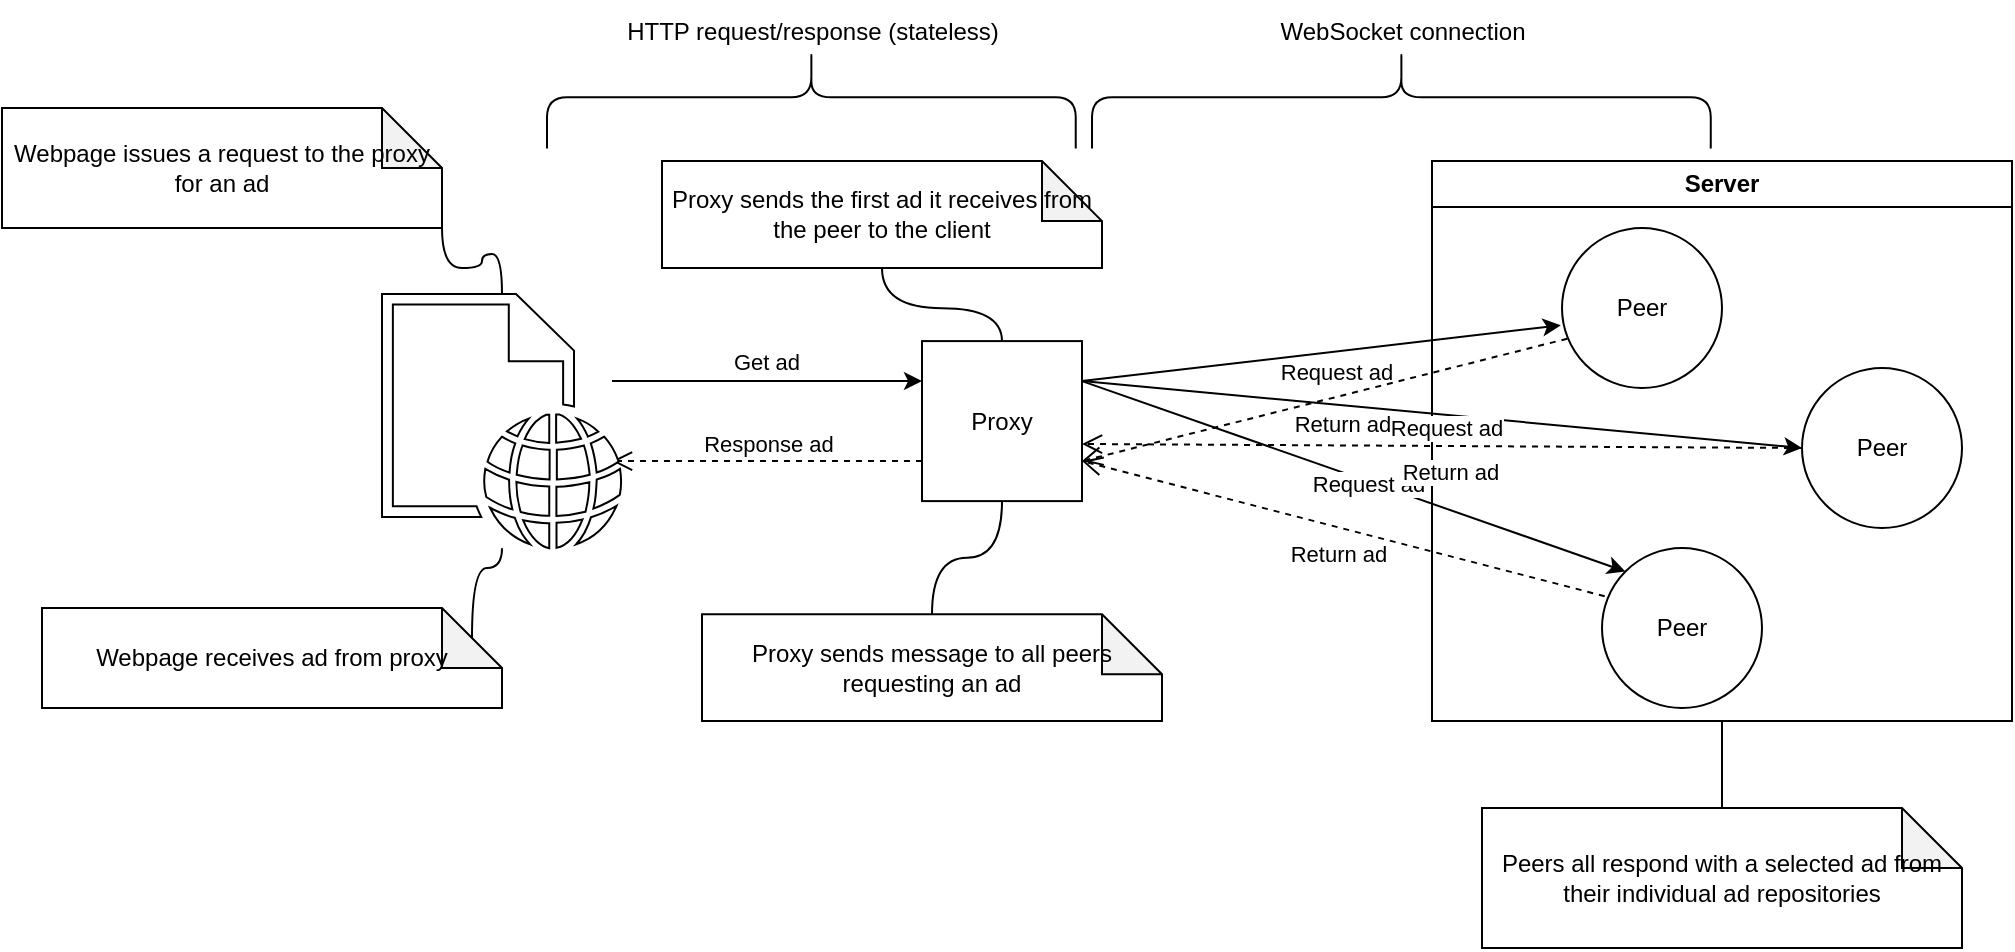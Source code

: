 <mxfile version="15.8.3" type="github">
  <diagram id="Mp-1YGDdp6dukrGIw-5F" name="Page-1">
    <mxGraphModel dx="2912" dy="1122" grid="1" gridSize="10" guides="1" tooltips="1" connect="1" arrows="1" fold="1" page="1" pageScale="1" pageWidth="850" pageHeight="1100" math="0" shadow="0">
      <root>
        <mxCell id="0" />
        <mxCell id="1" parent="0" />
        <mxCell id="11" style="edgeStyle=none;html=1;entryX=0;entryY=0.25;entryDx=0;entryDy=0;" parent="1" target="8" edge="1">
          <mxGeometry relative="1" as="geometry">
            <mxPoint x="275" y="206.55" as="targetPoint" />
            <mxPoint x="85" y="206.55" as="sourcePoint" />
          </mxGeometry>
        </mxCell>
        <mxCell id="12" value="Get ad" style="edgeLabel;html=1;align=center;verticalAlign=middle;resizable=0;points=[];" parent="11" vertex="1" connectable="0">
          <mxGeometry x="-0.207" y="-1" relative="1" as="geometry">
            <mxPoint x="15" y="-11" as="offset" />
          </mxGeometry>
        </mxCell>
        <mxCell id="14" style="edgeStyle=none;html=1;exitX=1;exitY=0.25;exitDx=0;exitDy=0;entryX=-0.008;entryY=0.608;entryDx=0;entryDy=0;entryPerimeter=0;" parent="1" source="8" target="16" edge="1">
          <mxGeometry relative="1" as="geometry" />
        </mxCell>
        <mxCell id="15" value="Request ad" style="edgeLabel;html=1;align=center;verticalAlign=middle;resizable=0;points=[];" parent="14" vertex="1" connectable="0">
          <mxGeometry x="-0.095" y="1" relative="1" as="geometry">
            <mxPoint x="19" y="9" as="offset" />
          </mxGeometry>
        </mxCell>
        <mxCell id="X4YkA7xQTJEzexPI3njo-60" style="edgeStyle=orthogonalEdgeStyle;curved=1;rounded=0;orthogonalLoop=1;jettySize=auto;html=1;exitX=0.5;exitY=1;exitDx=0;exitDy=0;endArrow=none;endFill=0;" edge="1" parent="1" source="8" target="X4YkA7xQTJEzexPI3njo-59">
          <mxGeometry relative="1" as="geometry" />
        </mxCell>
        <mxCell id="8" value="Proxy" style="whiteSpace=wrap;html=1;aspect=fixed;" parent="1" vertex="1">
          <mxGeometry x="240" y="186.55" width="80" height="80" as="geometry" />
        </mxCell>
        <mxCell id="X4YkA7xQTJEzexPI3njo-62" style="edgeStyle=orthogonalEdgeStyle;curved=1;rounded=0;orthogonalLoop=1;jettySize=auto;html=1;exitX=0.5;exitY=1;exitDx=0;exitDy=0;entryX=0.5;entryY=0;entryDx=0;entryDy=0;entryPerimeter=0;endArrow=none;endFill=0;" edge="1" parent="1" source="13" target="X4YkA7xQTJEzexPI3njo-61">
          <mxGeometry relative="1" as="geometry" />
        </mxCell>
        <mxCell id="13" value="Server" style="swimlane;whiteSpace=wrap;html=1;" parent="1" vertex="1">
          <mxGeometry x="495" y="96.55" width="290" height="280" as="geometry">
            <mxRectangle x="495" y="96.55" width="80" height="30" as="alternateBounds" />
          </mxGeometry>
        </mxCell>
        <mxCell id="16" value="Peer" style="ellipse;whiteSpace=wrap;html=1;aspect=fixed;" parent="13" vertex="1">
          <mxGeometry x="65" y="33.45" width="80" height="80" as="geometry" />
        </mxCell>
        <mxCell id="17" value="Peer" style="ellipse;whiteSpace=wrap;html=1;aspect=fixed;" parent="13" vertex="1">
          <mxGeometry x="85" y="193.45" width="80" height="80" as="geometry" />
        </mxCell>
        <mxCell id="18" value="Peer" style="ellipse;whiteSpace=wrap;html=1;aspect=fixed;" parent="13" vertex="1">
          <mxGeometry x="185" y="103.45" width="80" height="80" as="geometry" />
        </mxCell>
        <mxCell id="25" value="Response ad" style="html=1;verticalAlign=bottom;endArrow=open;dashed=1;endSize=8;exitX=0;exitY=0.75;exitDx=0;exitDy=0;" parent="1" source="8" edge="1">
          <mxGeometry relative="1" as="geometry">
            <mxPoint x="205" y="246.55" as="sourcePoint" />
            <mxPoint x="85" y="246.55" as="targetPoint" />
          </mxGeometry>
        </mxCell>
        <mxCell id="26" value="Return ad" style="html=1;verticalAlign=bottom;endArrow=open;dashed=1;endSize=8;entryX=1;entryY=0.75;entryDx=0;entryDy=0;exitX=0.017;exitY=0.301;exitDx=0;exitDy=0;exitPerimeter=0;" parent="1" source="17" target="8" edge="1">
          <mxGeometry x="-0.023" y="22" relative="1" as="geometry">
            <mxPoint x="470" y="310" as="sourcePoint" />
            <mxPoint x="375" y="296.55" as="targetPoint" />
            <mxPoint as="offset" />
          </mxGeometry>
        </mxCell>
        <mxCell id="27" value="" style="shape=curlyBracket;whiteSpace=wrap;html=1;rounded=1;flipH=1;labelPosition=right;verticalLabelPosition=middle;align=left;verticalAlign=middle;rotation=-90;" parent="1" vertex="1">
          <mxGeometry x="159.06" y="-67.5" width="51.25" height="264.37" as="geometry" />
        </mxCell>
        <mxCell id="30" value="" style="shape=curlyBracket;whiteSpace=wrap;html=1;rounded=1;flipH=1;labelPosition=right;verticalLabelPosition=middle;align=left;verticalAlign=middle;rotation=-90;" parent="1" vertex="1">
          <mxGeometry x="454.07" y="-90.0" width="51.25" height="309.37" as="geometry" />
        </mxCell>
        <mxCell id="34" value="WebSocket connection" style="text;html=1;align=center;verticalAlign=middle;resizable=0;points=[];autosize=1;strokeColor=none;fillColor=none;" parent="1" vertex="1">
          <mxGeometry x="410" y="21.55" width="140" height="20" as="geometry" />
        </mxCell>
        <mxCell id="35" value="HTTP request/response (stateless)" style="text;html=1;align=center;verticalAlign=middle;resizable=0;points=[];autosize=1;strokeColor=none;fillColor=none;" parent="1" vertex="1">
          <mxGeometry x="80.31" y="16.55" width="210" height="30" as="geometry" />
        </mxCell>
        <mxCell id="44" value="" style="sketch=0;pointerEvents=1;shadow=0;dashed=0;html=1;labelPosition=center;verticalLabelPosition=bottom;verticalAlign=top;outlineConnect=0;align=center;shape=mxgraph.office.concepts.web_page;" parent="1" vertex="1">
          <mxGeometry x="-30" y="162.98" width="120" height="127.13" as="geometry" />
        </mxCell>
        <mxCell id="X4YkA7xQTJEzexPI3njo-48" style="edgeStyle=none;html=1;exitX=1;exitY=0.25;exitDx=0;exitDy=0;entryX=0;entryY=0.5;entryDx=0;entryDy=0;" edge="1" parent="1" source="8" target="18">
          <mxGeometry relative="1" as="geometry">
            <mxPoint x="330" y="216.55" as="sourcePoint" />
            <mxPoint x="529.36" y="188.64" as="targetPoint" />
          </mxGeometry>
        </mxCell>
        <mxCell id="X4YkA7xQTJEzexPI3njo-49" value="Request ad" style="edgeLabel;html=1;align=center;verticalAlign=middle;resizable=0;points=[];" vertex="1" connectable="0" parent="X4YkA7xQTJEzexPI3njo-48">
          <mxGeometry x="-0.095" y="1" relative="1" as="geometry">
            <mxPoint x="19" y="9" as="offset" />
          </mxGeometry>
        </mxCell>
        <mxCell id="X4YkA7xQTJEzexPI3njo-50" style="edgeStyle=none;html=1;exitX=1;exitY=0.25;exitDx=0;exitDy=0;entryX=0;entryY=0;entryDx=0;entryDy=0;" edge="1" parent="1" source="8" target="17">
          <mxGeometry relative="1" as="geometry">
            <mxPoint x="330" y="216.55" as="sourcePoint" />
            <mxPoint x="529.36" y="188.64" as="targetPoint" />
          </mxGeometry>
        </mxCell>
        <mxCell id="X4YkA7xQTJEzexPI3njo-51" value="Request ad" style="edgeLabel;html=1;align=center;verticalAlign=middle;resizable=0;points=[];" vertex="1" connectable="0" parent="X4YkA7xQTJEzexPI3njo-50">
          <mxGeometry x="-0.095" y="1" relative="1" as="geometry">
            <mxPoint x="19" y="9" as="offset" />
          </mxGeometry>
        </mxCell>
        <mxCell id="X4YkA7xQTJEzexPI3njo-52" value="Return ad" style="html=1;verticalAlign=bottom;endArrow=open;dashed=1;endSize=8;entryX=1;entryY=0.643;entryDx=0;entryDy=0;exitX=0;exitY=0.5;exitDx=0;exitDy=0;entryPerimeter=0;" edge="1" parent="1" source="18" target="8">
          <mxGeometry x="-0.023" y="22" relative="1" as="geometry">
            <mxPoint x="591.36" y="324.08" as="sourcePoint" />
            <mxPoint x="330" y="256.55" as="targetPoint" />
            <mxPoint as="offset" />
          </mxGeometry>
        </mxCell>
        <mxCell id="X4YkA7xQTJEzexPI3njo-54" value="Return ad" style="html=1;verticalAlign=bottom;endArrow=open;dashed=1;endSize=8;entryX=1;entryY=0.75;entryDx=0;entryDy=0;exitX=0.033;exitY=0.692;exitDx=0;exitDy=0;exitPerimeter=0;" edge="1" parent="1" source="16" target="8">
          <mxGeometry x="-0.023" y="22" relative="1" as="geometry">
            <mxPoint x="591.36" y="324.08" as="sourcePoint" />
            <mxPoint x="330" y="256.55" as="targetPoint" />
            <mxPoint as="offset" />
          </mxGeometry>
        </mxCell>
        <mxCell id="X4YkA7xQTJEzexPI3njo-57" style="edgeStyle=orthogonalEdgeStyle;rounded=0;orthogonalLoop=1;jettySize=auto;html=1;exitX=1;exitY=1;exitDx=0;exitDy=0;exitPerimeter=0;endArrow=none;endFill=0;curved=1;" edge="1" parent="1" source="X4YkA7xQTJEzexPI3njo-55" target="44">
          <mxGeometry relative="1" as="geometry" />
        </mxCell>
        <mxCell id="X4YkA7xQTJEzexPI3njo-55" value="Webpage issues a request to the proxy for an ad" style="shape=note;whiteSpace=wrap;html=1;backgroundOutline=1;darkOpacity=0.05;" vertex="1" parent="1">
          <mxGeometry x="-220" y="70" width="220" height="60" as="geometry" />
        </mxCell>
        <mxCell id="X4YkA7xQTJEzexPI3njo-58" style="edgeStyle=orthogonalEdgeStyle;curved=1;rounded=0;orthogonalLoop=1;jettySize=auto;html=1;exitX=0;exitY=0;exitDx=215;exitDy=15;exitPerimeter=0;endArrow=none;endFill=0;" edge="1" parent="1" source="X4YkA7xQTJEzexPI3njo-56" target="44">
          <mxGeometry relative="1" as="geometry" />
        </mxCell>
        <mxCell id="X4YkA7xQTJEzexPI3njo-56" value="Webpage receives ad from proxy" style="shape=note;whiteSpace=wrap;html=1;backgroundOutline=1;darkOpacity=0.05;" vertex="1" parent="1">
          <mxGeometry x="-200" y="320" width="230" height="50" as="geometry" />
        </mxCell>
        <mxCell id="X4YkA7xQTJEzexPI3njo-59" value="Proxy sends message to all peers requesting an ad" style="shape=note;whiteSpace=wrap;html=1;backgroundOutline=1;darkOpacity=0.05;" vertex="1" parent="1">
          <mxGeometry x="130" y="323.1" width="230" height="53.45" as="geometry" />
        </mxCell>
        <mxCell id="X4YkA7xQTJEzexPI3njo-61" value="Peers all respond with a selected ad from their individual ad repositories" style="shape=note;whiteSpace=wrap;html=1;backgroundOutline=1;darkOpacity=0.05;" vertex="1" parent="1">
          <mxGeometry x="520" y="420" width="240" height="70" as="geometry" />
        </mxCell>
        <mxCell id="X4YkA7xQTJEzexPI3njo-64" style="edgeStyle=orthogonalEdgeStyle;curved=1;rounded=0;orthogonalLoop=1;jettySize=auto;html=1;exitX=0.5;exitY=1;exitDx=0;exitDy=0;exitPerimeter=0;entryX=0.5;entryY=0;entryDx=0;entryDy=0;endArrow=none;endFill=0;" edge="1" parent="1" source="X4YkA7xQTJEzexPI3njo-63" target="8">
          <mxGeometry relative="1" as="geometry" />
        </mxCell>
        <mxCell id="X4YkA7xQTJEzexPI3njo-63" value="Proxy sends the first ad it receives from the peer to the client" style="shape=note;whiteSpace=wrap;html=1;backgroundOutline=1;darkOpacity=0.05;" vertex="1" parent="1">
          <mxGeometry x="110" y="96.55" width="220" height="53.45" as="geometry" />
        </mxCell>
      </root>
    </mxGraphModel>
  </diagram>
</mxfile>

